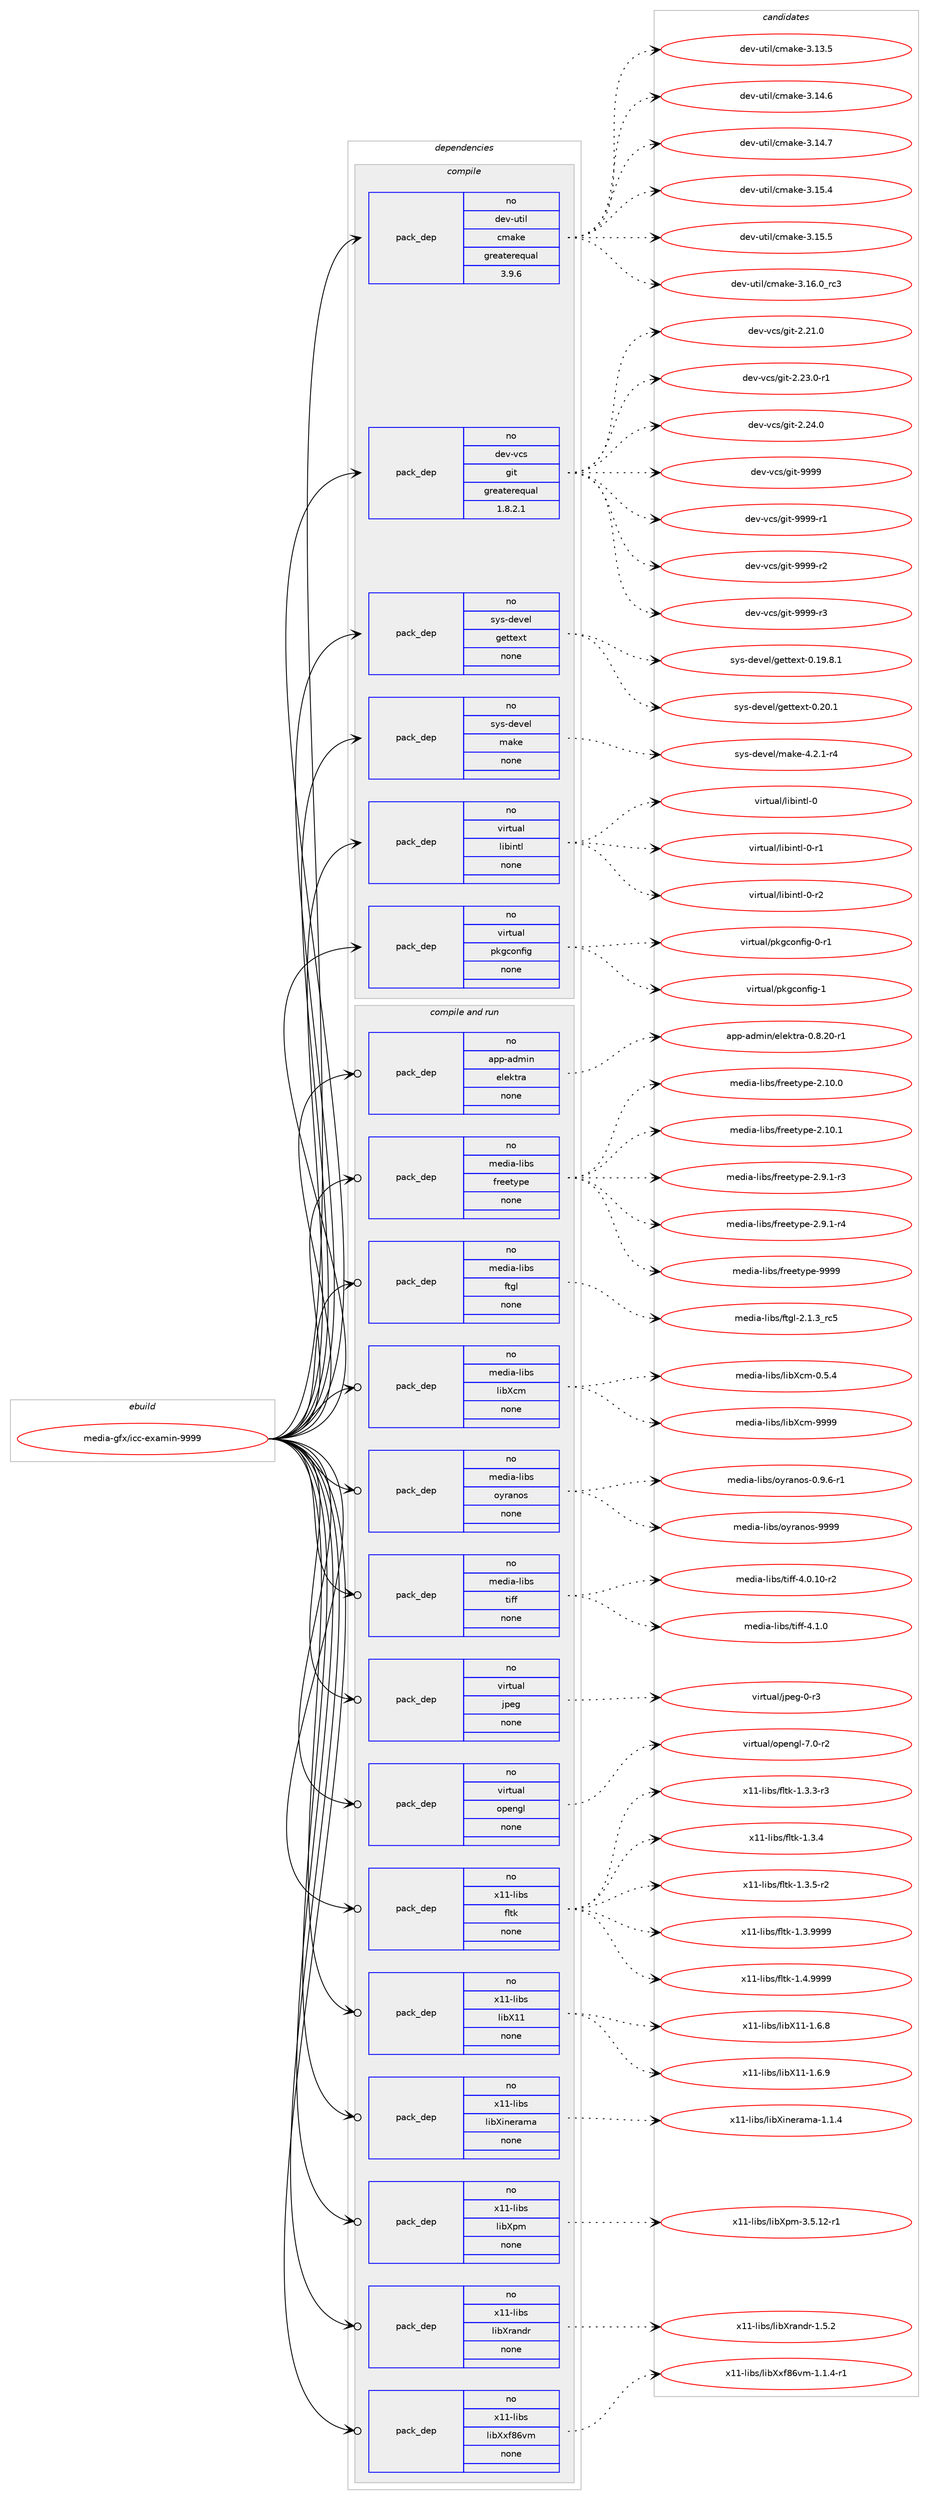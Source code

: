 digraph prolog {

# *************
# Graph options
# *************

newrank=true;
concentrate=true;
compound=true;
graph [rankdir=LR,fontname=Helvetica,fontsize=10,ranksep=1.5];#, ranksep=2.5, nodesep=0.2];
edge  [arrowhead=vee];
node  [fontname=Helvetica,fontsize=10];

# **********
# The ebuild
# **********

subgraph cluster_leftcol {
color=gray;
rank=same;
label=<<i>ebuild</i>>;
id [label="media-gfx/icc-examin-9999", color=red, width=4, href="../media-gfx/icc-examin-9999.svg"];
}

# ****************
# The dependencies
# ****************

subgraph cluster_midcol {
color=gray;
label=<<i>dependencies</i>>;
subgraph cluster_compile {
fillcolor="#eeeeee";
style=filled;
label=<<i>compile</i>>;
subgraph pack577552 {
dependency781237 [label=<<TABLE BORDER="0" CELLBORDER="1" CELLSPACING="0" CELLPADDING="4" WIDTH="220"><TR><TD ROWSPAN="6" CELLPADDING="30">pack_dep</TD></TR><TR><TD WIDTH="110">no</TD></TR><TR><TD>dev-util</TD></TR><TR><TD>cmake</TD></TR><TR><TD>greaterequal</TD></TR><TR><TD>3.9.6</TD></TR></TABLE>>, shape=none, color=blue];
}
id:e -> dependency781237:w [weight=20,style="solid",arrowhead="vee"];
subgraph pack577553 {
dependency781238 [label=<<TABLE BORDER="0" CELLBORDER="1" CELLSPACING="0" CELLPADDING="4" WIDTH="220"><TR><TD ROWSPAN="6" CELLPADDING="30">pack_dep</TD></TR><TR><TD WIDTH="110">no</TD></TR><TR><TD>dev-vcs</TD></TR><TR><TD>git</TD></TR><TR><TD>greaterequal</TD></TR><TR><TD>1.8.2.1</TD></TR></TABLE>>, shape=none, color=blue];
}
id:e -> dependency781238:w [weight=20,style="solid",arrowhead="vee"];
subgraph pack577554 {
dependency781239 [label=<<TABLE BORDER="0" CELLBORDER="1" CELLSPACING="0" CELLPADDING="4" WIDTH="220"><TR><TD ROWSPAN="6" CELLPADDING="30">pack_dep</TD></TR><TR><TD WIDTH="110">no</TD></TR><TR><TD>sys-devel</TD></TR><TR><TD>gettext</TD></TR><TR><TD>none</TD></TR><TR><TD></TD></TR></TABLE>>, shape=none, color=blue];
}
id:e -> dependency781239:w [weight=20,style="solid",arrowhead="vee"];
subgraph pack577555 {
dependency781240 [label=<<TABLE BORDER="0" CELLBORDER="1" CELLSPACING="0" CELLPADDING="4" WIDTH="220"><TR><TD ROWSPAN="6" CELLPADDING="30">pack_dep</TD></TR><TR><TD WIDTH="110">no</TD></TR><TR><TD>sys-devel</TD></TR><TR><TD>make</TD></TR><TR><TD>none</TD></TR><TR><TD></TD></TR></TABLE>>, shape=none, color=blue];
}
id:e -> dependency781240:w [weight=20,style="solid",arrowhead="vee"];
subgraph pack577556 {
dependency781241 [label=<<TABLE BORDER="0" CELLBORDER="1" CELLSPACING="0" CELLPADDING="4" WIDTH="220"><TR><TD ROWSPAN="6" CELLPADDING="30">pack_dep</TD></TR><TR><TD WIDTH="110">no</TD></TR><TR><TD>virtual</TD></TR><TR><TD>libintl</TD></TR><TR><TD>none</TD></TR><TR><TD></TD></TR></TABLE>>, shape=none, color=blue];
}
id:e -> dependency781241:w [weight=20,style="solid",arrowhead="vee"];
subgraph pack577557 {
dependency781242 [label=<<TABLE BORDER="0" CELLBORDER="1" CELLSPACING="0" CELLPADDING="4" WIDTH="220"><TR><TD ROWSPAN="6" CELLPADDING="30">pack_dep</TD></TR><TR><TD WIDTH="110">no</TD></TR><TR><TD>virtual</TD></TR><TR><TD>pkgconfig</TD></TR><TR><TD>none</TD></TR><TR><TD></TD></TR></TABLE>>, shape=none, color=blue];
}
id:e -> dependency781242:w [weight=20,style="solid",arrowhead="vee"];
}
subgraph cluster_compileandrun {
fillcolor="#eeeeee";
style=filled;
label=<<i>compile and run</i>>;
subgraph pack577558 {
dependency781243 [label=<<TABLE BORDER="0" CELLBORDER="1" CELLSPACING="0" CELLPADDING="4" WIDTH="220"><TR><TD ROWSPAN="6" CELLPADDING="30">pack_dep</TD></TR><TR><TD WIDTH="110">no</TD></TR><TR><TD>app-admin</TD></TR><TR><TD>elektra</TD></TR><TR><TD>none</TD></TR><TR><TD></TD></TR></TABLE>>, shape=none, color=blue];
}
id:e -> dependency781243:w [weight=20,style="solid",arrowhead="odotvee"];
subgraph pack577559 {
dependency781244 [label=<<TABLE BORDER="0" CELLBORDER="1" CELLSPACING="0" CELLPADDING="4" WIDTH="220"><TR><TD ROWSPAN="6" CELLPADDING="30">pack_dep</TD></TR><TR><TD WIDTH="110">no</TD></TR><TR><TD>media-libs</TD></TR><TR><TD>freetype</TD></TR><TR><TD>none</TD></TR><TR><TD></TD></TR></TABLE>>, shape=none, color=blue];
}
id:e -> dependency781244:w [weight=20,style="solid",arrowhead="odotvee"];
subgraph pack577560 {
dependency781245 [label=<<TABLE BORDER="0" CELLBORDER="1" CELLSPACING="0" CELLPADDING="4" WIDTH="220"><TR><TD ROWSPAN="6" CELLPADDING="30">pack_dep</TD></TR><TR><TD WIDTH="110">no</TD></TR><TR><TD>media-libs</TD></TR><TR><TD>ftgl</TD></TR><TR><TD>none</TD></TR><TR><TD></TD></TR></TABLE>>, shape=none, color=blue];
}
id:e -> dependency781245:w [weight=20,style="solid",arrowhead="odotvee"];
subgraph pack577561 {
dependency781246 [label=<<TABLE BORDER="0" CELLBORDER="1" CELLSPACING="0" CELLPADDING="4" WIDTH="220"><TR><TD ROWSPAN="6" CELLPADDING="30">pack_dep</TD></TR><TR><TD WIDTH="110">no</TD></TR><TR><TD>media-libs</TD></TR><TR><TD>libXcm</TD></TR><TR><TD>none</TD></TR><TR><TD></TD></TR></TABLE>>, shape=none, color=blue];
}
id:e -> dependency781246:w [weight=20,style="solid",arrowhead="odotvee"];
subgraph pack577562 {
dependency781247 [label=<<TABLE BORDER="0" CELLBORDER="1" CELLSPACING="0" CELLPADDING="4" WIDTH="220"><TR><TD ROWSPAN="6" CELLPADDING="30">pack_dep</TD></TR><TR><TD WIDTH="110">no</TD></TR><TR><TD>media-libs</TD></TR><TR><TD>oyranos</TD></TR><TR><TD>none</TD></TR><TR><TD></TD></TR></TABLE>>, shape=none, color=blue];
}
id:e -> dependency781247:w [weight=20,style="solid",arrowhead="odotvee"];
subgraph pack577563 {
dependency781248 [label=<<TABLE BORDER="0" CELLBORDER="1" CELLSPACING="0" CELLPADDING="4" WIDTH="220"><TR><TD ROWSPAN="6" CELLPADDING="30">pack_dep</TD></TR><TR><TD WIDTH="110">no</TD></TR><TR><TD>media-libs</TD></TR><TR><TD>tiff</TD></TR><TR><TD>none</TD></TR><TR><TD></TD></TR></TABLE>>, shape=none, color=blue];
}
id:e -> dependency781248:w [weight=20,style="solid",arrowhead="odotvee"];
subgraph pack577564 {
dependency781249 [label=<<TABLE BORDER="0" CELLBORDER="1" CELLSPACING="0" CELLPADDING="4" WIDTH="220"><TR><TD ROWSPAN="6" CELLPADDING="30">pack_dep</TD></TR><TR><TD WIDTH="110">no</TD></TR><TR><TD>virtual</TD></TR><TR><TD>jpeg</TD></TR><TR><TD>none</TD></TR><TR><TD></TD></TR></TABLE>>, shape=none, color=blue];
}
id:e -> dependency781249:w [weight=20,style="solid",arrowhead="odotvee"];
subgraph pack577565 {
dependency781250 [label=<<TABLE BORDER="0" CELLBORDER="1" CELLSPACING="0" CELLPADDING="4" WIDTH="220"><TR><TD ROWSPAN="6" CELLPADDING="30">pack_dep</TD></TR><TR><TD WIDTH="110">no</TD></TR><TR><TD>virtual</TD></TR><TR><TD>opengl</TD></TR><TR><TD>none</TD></TR><TR><TD></TD></TR></TABLE>>, shape=none, color=blue];
}
id:e -> dependency781250:w [weight=20,style="solid",arrowhead="odotvee"];
subgraph pack577566 {
dependency781251 [label=<<TABLE BORDER="0" CELLBORDER="1" CELLSPACING="0" CELLPADDING="4" WIDTH="220"><TR><TD ROWSPAN="6" CELLPADDING="30">pack_dep</TD></TR><TR><TD WIDTH="110">no</TD></TR><TR><TD>x11-libs</TD></TR><TR><TD>fltk</TD></TR><TR><TD>none</TD></TR><TR><TD></TD></TR></TABLE>>, shape=none, color=blue];
}
id:e -> dependency781251:w [weight=20,style="solid",arrowhead="odotvee"];
subgraph pack577567 {
dependency781252 [label=<<TABLE BORDER="0" CELLBORDER="1" CELLSPACING="0" CELLPADDING="4" WIDTH="220"><TR><TD ROWSPAN="6" CELLPADDING="30">pack_dep</TD></TR><TR><TD WIDTH="110">no</TD></TR><TR><TD>x11-libs</TD></TR><TR><TD>libX11</TD></TR><TR><TD>none</TD></TR><TR><TD></TD></TR></TABLE>>, shape=none, color=blue];
}
id:e -> dependency781252:w [weight=20,style="solid",arrowhead="odotvee"];
subgraph pack577568 {
dependency781253 [label=<<TABLE BORDER="0" CELLBORDER="1" CELLSPACING="0" CELLPADDING="4" WIDTH="220"><TR><TD ROWSPAN="6" CELLPADDING="30">pack_dep</TD></TR><TR><TD WIDTH="110">no</TD></TR><TR><TD>x11-libs</TD></TR><TR><TD>libXinerama</TD></TR><TR><TD>none</TD></TR><TR><TD></TD></TR></TABLE>>, shape=none, color=blue];
}
id:e -> dependency781253:w [weight=20,style="solid",arrowhead="odotvee"];
subgraph pack577569 {
dependency781254 [label=<<TABLE BORDER="0" CELLBORDER="1" CELLSPACING="0" CELLPADDING="4" WIDTH="220"><TR><TD ROWSPAN="6" CELLPADDING="30">pack_dep</TD></TR><TR><TD WIDTH="110">no</TD></TR><TR><TD>x11-libs</TD></TR><TR><TD>libXpm</TD></TR><TR><TD>none</TD></TR><TR><TD></TD></TR></TABLE>>, shape=none, color=blue];
}
id:e -> dependency781254:w [weight=20,style="solid",arrowhead="odotvee"];
subgraph pack577570 {
dependency781255 [label=<<TABLE BORDER="0" CELLBORDER="1" CELLSPACING="0" CELLPADDING="4" WIDTH="220"><TR><TD ROWSPAN="6" CELLPADDING="30">pack_dep</TD></TR><TR><TD WIDTH="110">no</TD></TR><TR><TD>x11-libs</TD></TR><TR><TD>libXrandr</TD></TR><TR><TD>none</TD></TR><TR><TD></TD></TR></TABLE>>, shape=none, color=blue];
}
id:e -> dependency781255:w [weight=20,style="solid",arrowhead="odotvee"];
subgraph pack577571 {
dependency781256 [label=<<TABLE BORDER="0" CELLBORDER="1" CELLSPACING="0" CELLPADDING="4" WIDTH="220"><TR><TD ROWSPAN="6" CELLPADDING="30">pack_dep</TD></TR><TR><TD WIDTH="110">no</TD></TR><TR><TD>x11-libs</TD></TR><TR><TD>libXxf86vm</TD></TR><TR><TD>none</TD></TR><TR><TD></TD></TR></TABLE>>, shape=none, color=blue];
}
id:e -> dependency781256:w [weight=20,style="solid",arrowhead="odotvee"];
}
subgraph cluster_run {
fillcolor="#eeeeee";
style=filled;
label=<<i>run</i>>;
}
}

# **************
# The candidates
# **************

subgraph cluster_choices {
rank=same;
color=gray;
label=<<i>candidates</i>>;

subgraph choice577552 {
color=black;
nodesep=1;
choice1001011184511711610510847991099710710145514649514653 [label="dev-util/cmake-3.13.5", color=red, width=4,href="../dev-util/cmake-3.13.5.svg"];
choice1001011184511711610510847991099710710145514649524654 [label="dev-util/cmake-3.14.6", color=red, width=4,href="../dev-util/cmake-3.14.6.svg"];
choice1001011184511711610510847991099710710145514649524655 [label="dev-util/cmake-3.14.7", color=red, width=4,href="../dev-util/cmake-3.14.7.svg"];
choice1001011184511711610510847991099710710145514649534652 [label="dev-util/cmake-3.15.4", color=red, width=4,href="../dev-util/cmake-3.15.4.svg"];
choice1001011184511711610510847991099710710145514649534653 [label="dev-util/cmake-3.15.5", color=red, width=4,href="../dev-util/cmake-3.15.5.svg"];
choice1001011184511711610510847991099710710145514649544648951149951 [label="dev-util/cmake-3.16.0_rc3", color=red, width=4,href="../dev-util/cmake-3.16.0_rc3.svg"];
dependency781237:e -> choice1001011184511711610510847991099710710145514649514653:w [style=dotted,weight="100"];
dependency781237:e -> choice1001011184511711610510847991099710710145514649524654:w [style=dotted,weight="100"];
dependency781237:e -> choice1001011184511711610510847991099710710145514649524655:w [style=dotted,weight="100"];
dependency781237:e -> choice1001011184511711610510847991099710710145514649534652:w [style=dotted,weight="100"];
dependency781237:e -> choice1001011184511711610510847991099710710145514649534653:w [style=dotted,weight="100"];
dependency781237:e -> choice1001011184511711610510847991099710710145514649544648951149951:w [style=dotted,weight="100"];
}
subgraph choice577553 {
color=black;
nodesep=1;
choice10010111845118991154710310511645504650494648 [label="dev-vcs/git-2.21.0", color=red, width=4,href="../dev-vcs/git-2.21.0.svg"];
choice100101118451189911547103105116455046505146484511449 [label="dev-vcs/git-2.23.0-r1", color=red, width=4,href="../dev-vcs/git-2.23.0-r1.svg"];
choice10010111845118991154710310511645504650524648 [label="dev-vcs/git-2.24.0", color=red, width=4,href="../dev-vcs/git-2.24.0.svg"];
choice1001011184511899115471031051164557575757 [label="dev-vcs/git-9999", color=red, width=4,href="../dev-vcs/git-9999.svg"];
choice10010111845118991154710310511645575757574511449 [label="dev-vcs/git-9999-r1", color=red, width=4,href="../dev-vcs/git-9999-r1.svg"];
choice10010111845118991154710310511645575757574511450 [label="dev-vcs/git-9999-r2", color=red, width=4,href="../dev-vcs/git-9999-r2.svg"];
choice10010111845118991154710310511645575757574511451 [label="dev-vcs/git-9999-r3", color=red, width=4,href="../dev-vcs/git-9999-r3.svg"];
dependency781238:e -> choice10010111845118991154710310511645504650494648:w [style=dotted,weight="100"];
dependency781238:e -> choice100101118451189911547103105116455046505146484511449:w [style=dotted,weight="100"];
dependency781238:e -> choice10010111845118991154710310511645504650524648:w [style=dotted,weight="100"];
dependency781238:e -> choice1001011184511899115471031051164557575757:w [style=dotted,weight="100"];
dependency781238:e -> choice10010111845118991154710310511645575757574511449:w [style=dotted,weight="100"];
dependency781238:e -> choice10010111845118991154710310511645575757574511450:w [style=dotted,weight="100"];
dependency781238:e -> choice10010111845118991154710310511645575757574511451:w [style=dotted,weight="100"];
}
subgraph choice577554 {
color=black;
nodesep=1;
choice1151211154510010111810110847103101116116101120116454846495746564649 [label="sys-devel/gettext-0.19.8.1", color=red, width=4,href="../sys-devel/gettext-0.19.8.1.svg"];
choice115121115451001011181011084710310111611610112011645484650484649 [label="sys-devel/gettext-0.20.1", color=red, width=4,href="../sys-devel/gettext-0.20.1.svg"];
dependency781239:e -> choice1151211154510010111810110847103101116116101120116454846495746564649:w [style=dotted,weight="100"];
dependency781239:e -> choice115121115451001011181011084710310111611610112011645484650484649:w [style=dotted,weight="100"];
}
subgraph choice577555 {
color=black;
nodesep=1;
choice1151211154510010111810110847109971071014552465046494511452 [label="sys-devel/make-4.2.1-r4", color=red, width=4,href="../sys-devel/make-4.2.1-r4.svg"];
dependency781240:e -> choice1151211154510010111810110847109971071014552465046494511452:w [style=dotted,weight="100"];
}
subgraph choice577556 {
color=black;
nodesep=1;
choice1181051141161179710847108105981051101161084548 [label="virtual/libintl-0", color=red, width=4,href="../virtual/libintl-0.svg"];
choice11810511411611797108471081059810511011610845484511449 [label="virtual/libintl-0-r1", color=red, width=4,href="../virtual/libintl-0-r1.svg"];
choice11810511411611797108471081059810511011610845484511450 [label="virtual/libintl-0-r2", color=red, width=4,href="../virtual/libintl-0-r2.svg"];
dependency781241:e -> choice1181051141161179710847108105981051101161084548:w [style=dotted,weight="100"];
dependency781241:e -> choice11810511411611797108471081059810511011610845484511449:w [style=dotted,weight="100"];
dependency781241:e -> choice11810511411611797108471081059810511011610845484511450:w [style=dotted,weight="100"];
}
subgraph choice577557 {
color=black;
nodesep=1;
choice11810511411611797108471121071039911111010210510345484511449 [label="virtual/pkgconfig-0-r1", color=red, width=4,href="../virtual/pkgconfig-0-r1.svg"];
choice1181051141161179710847112107103991111101021051034549 [label="virtual/pkgconfig-1", color=red, width=4,href="../virtual/pkgconfig-1.svg"];
dependency781242:e -> choice11810511411611797108471121071039911111010210510345484511449:w [style=dotted,weight="100"];
dependency781242:e -> choice1181051141161179710847112107103991111101021051034549:w [style=dotted,weight="100"];
}
subgraph choice577558 {
color=black;
nodesep=1;
choice9711211245971001091051104710110810110711611497454846564650484511449 [label="app-admin/elektra-0.8.20-r1", color=red, width=4,href="../app-admin/elektra-0.8.20-r1.svg"];
dependency781243:e -> choice9711211245971001091051104710110810110711611497454846564650484511449:w [style=dotted,weight="100"];
}
subgraph choice577559 {
color=black;
nodesep=1;
choice1091011001059745108105981154710211410110111612111210145504649484648 [label="media-libs/freetype-2.10.0", color=red, width=4,href="../media-libs/freetype-2.10.0.svg"];
choice1091011001059745108105981154710211410110111612111210145504649484649 [label="media-libs/freetype-2.10.1", color=red, width=4,href="../media-libs/freetype-2.10.1.svg"];
choice109101100105974510810598115471021141011011161211121014550465746494511451 [label="media-libs/freetype-2.9.1-r3", color=red, width=4,href="../media-libs/freetype-2.9.1-r3.svg"];
choice109101100105974510810598115471021141011011161211121014550465746494511452 [label="media-libs/freetype-2.9.1-r4", color=red, width=4,href="../media-libs/freetype-2.9.1-r4.svg"];
choice109101100105974510810598115471021141011011161211121014557575757 [label="media-libs/freetype-9999", color=red, width=4,href="../media-libs/freetype-9999.svg"];
dependency781244:e -> choice1091011001059745108105981154710211410110111612111210145504649484648:w [style=dotted,weight="100"];
dependency781244:e -> choice1091011001059745108105981154710211410110111612111210145504649484649:w [style=dotted,weight="100"];
dependency781244:e -> choice109101100105974510810598115471021141011011161211121014550465746494511451:w [style=dotted,weight="100"];
dependency781244:e -> choice109101100105974510810598115471021141011011161211121014550465746494511452:w [style=dotted,weight="100"];
dependency781244:e -> choice109101100105974510810598115471021141011011161211121014557575757:w [style=dotted,weight="100"];
}
subgraph choice577560 {
color=black;
nodesep=1;
choice10910110010597451081059811547102116103108455046494651951149953 [label="media-libs/ftgl-2.1.3_rc5", color=red, width=4,href="../media-libs/ftgl-2.1.3_rc5.svg"];
dependency781245:e -> choice10910110010597451081059811547102116103108455046494651951149953:w [style=dotted,weight="100"];
}
subgraph choice577561 {
color=black;
nodesep=1;
choice10910110010597451081059811547108105988899109454846534652 [label="media-libs/libXcm-0.5.4", color=red, width=4,href="../media-libs/libXcm-0.5.4.svg"];
choice109101100105974510810598115471081059888991094557575757 [label="media-libs/libXcm-9999", color=red, width=4,href="../media-libs/libXcm-9999.svg"];
dependency781246:e -> choice10910110010597451081059811547108105988899109454846534652:w [style=dotted,weight="100"];
dependency781246:e -> choice109101100105974510810598115471081059888991094557575757:w [style=dotted,weight="100"];
}
subgraph choice577562 {
color=black;
nodesep=1;
choice10910110010597451081059811547111121114971101111154548465746544511449 [label="media-libs/oyranos-0.9.6-r1", color=red, width=4,href="../media-libs/oyranos-0.9.6-r1.svg"];
choice10910110010597451081059811547111121114971101111154557575757 [label="media-libs/oyranos-9999", color=red, width=4,href="../media-libs/oyranos-9999.svg"];
dependency781247:e -> choice10910110010597451081059811547111121114971101111154548465746544511449:w [style=dotted,weight="100"];
dependency781247:e -> choice10910110010597451081059811547111121114971101111154557575757:w [style=dotted,weight="100"];
}
subgraph choice577563 {
color=black;
nodesep=1;
choice10910110010597451081059811547116105102102455246484649484511450 [label="media-libs/tiff-4.0.10-r2", color=red, width=4,href="../media-libs/tiff-4.0.10-r2.svg"];
choice10910110010597451081059811547116105102102455246494648 [label="media-libs/tiff-4.1.0", color=red, width=4,href="../media-libs/tiff-4.1.0.svg"];
dependency781248:e -> choice10910110010597451081059811547116105102102455246484649484511450:w [style=dotted,weight="100"];
dependency781248:e -> choice10910110010597451081059811547116105102102455246494648:w [style=dotted,weight="100"];
}
subgraph choice577564 {
color=black;
nodesep=1;
choice118105114116117971084710611210110345484511451 [label="virtual/jpeg-0-r3", color=red, width=4,href="../virtual/jpeg-0-r3.svg"];
dependency781249:e -> choice118105114116117971084710611210110345484511451:w [style=dotted,weight="100"];
}
subgraph choice577565 {
color=black;
nodesep=1;
choice1181051141161179710847111112101110103108455546484511450 [label="virtual/opengl-7.0-r2", color=red, width=4,href="../virtual/opengl-7.0-r2.svg"];
dependency781250:e -> choice1181051141161179710847111112101110103108455546484511450:w [style=dotted,weight="100"];
}
subgraph choice577566 {
color=black;
nodesep=1;
choice12049494510810598115471021081161074549465146514511451 [label="x11-libs/fltk-1.3.3-r3", color=red, width=4,href="../x11-libs/fltk-1.3.3-r3.svg"];
choice1204949451081059811547102108116107454946514652 [label="x11-libs/fltk-1.3.4", color=red, width=4,href="../x11-libs/fltk-1.3.4.svg"];
choice12049494510810598115471021081161074549465146534511450 [label="x11-libs/fltk-1.3.5-r2", color=red, width=4,href="../x11-libs/fltk-1.3.5-r2.svg"];
choice1204949451081059811547102108116107454946514657575757 [label="x11-libs/fltk-1.3.9999", color=red, width=4,href="../x11-libs/fltk-1.3.9999.svg"];
choice1204949451081059811547102108116107454946524657575757 [label="x11-libs/fltk-1.4.9999", color=red, width=4,href="../x11-libs/fltk-1.4.9999.svg"];
dependency781251:e -> choice12049494510810598115471021081161074549465146514511451:w [style=dotted,weight="100"];
dependency781251:e -> choice1204949451081059811547102108116107454946514652:w [style=dotted,weight="100"];
dependency781251:e -> choice12049494510810598115471021081161074549465146534511450:w [style=dotted,weight="100"];
dependency781251:e -> choice1204949451081059811547102108116107454946514657575757:w [style=dotted,weight="100"];
dependency781251:e -> choice1204949451081059811547102108116107454946524657575757:w [style=dotted,weight="100"];
}
subgraph choice577567 {
color=black;
nodesep=1;
choice120494945108105981154710810598884949454946544656 [label="x11-libs/libX11-1.6.8", color=red, width=4,href="../x11-libs/libX11-1.6.8.svg"];
choice120494945108105981154710810598884949454946544657 [label="x11-libs/libX11-1.6.9", color=red, width=4,href="../x11-libs/libX11-1.6.9.svg"];
dependency781252:e -> choice120494945108105981154710810598884949454946544656:w [style=dotted,weight="100"];
dependency781252:e -> choice120494945108105981154710810598884949454946544657:w [style=dotted,weight="100"];
}
subgraph choice577568 {
color=black;
nodesep=1;
choice120494945108105981154710810598881051101011149710997454946494652 [label="x11-libs/libXinerama-1.1.4", color=red, width=4,href="../x11-libs/libXinerama-1.1.4.svg"];
dependency781253:e -> choice120494945108105981154710810598881051101011149710997454946494652:w [style=dotted,weight="100"];
}
subgraph choice577569 {
color=black;
nodesep=1;
choice12049494510810598115471081059888112109455146534649504511449 [label="x11-libs/libXpm-3.5.12-r1", color=red, width=4,href="../x11-libs/libXpm-3.5.12-r1.svg"];
dependency781254:e -> choice12049494510810598115471081059888112109455146534649504511449:w [style=dotted,weight="100"];
}
subgraph choice577570 {
color=black;
nodesep=1;
choice1204949451081059811547108105988811497110100114454946534650 [label="x11-libs/libXrandr-1.5.2", color=red, width=4,href="../x11-libs/libXrandr-1.5.2.svg"];
dependency781255:e -> choice1204949451081059811547108105988811497110100114454946534650:w [style=dotted,weight="100"];
}
subgraph choice577571 {
color=black;
nodesep=1;
choice1204949451081059811547108105988812010256541181094549464946524511449 [label="x11-libs/libXxf86vm-1.1.4-r1", color=red, width=4,href="../x11-libs/libXxf86vm-1.1.4-r1.svg"];
dependency781256:e -> choice1204949451081059811547108105988812010256541181094549464946524511449:w [style=dotted,weight="100"];
}
}

}
